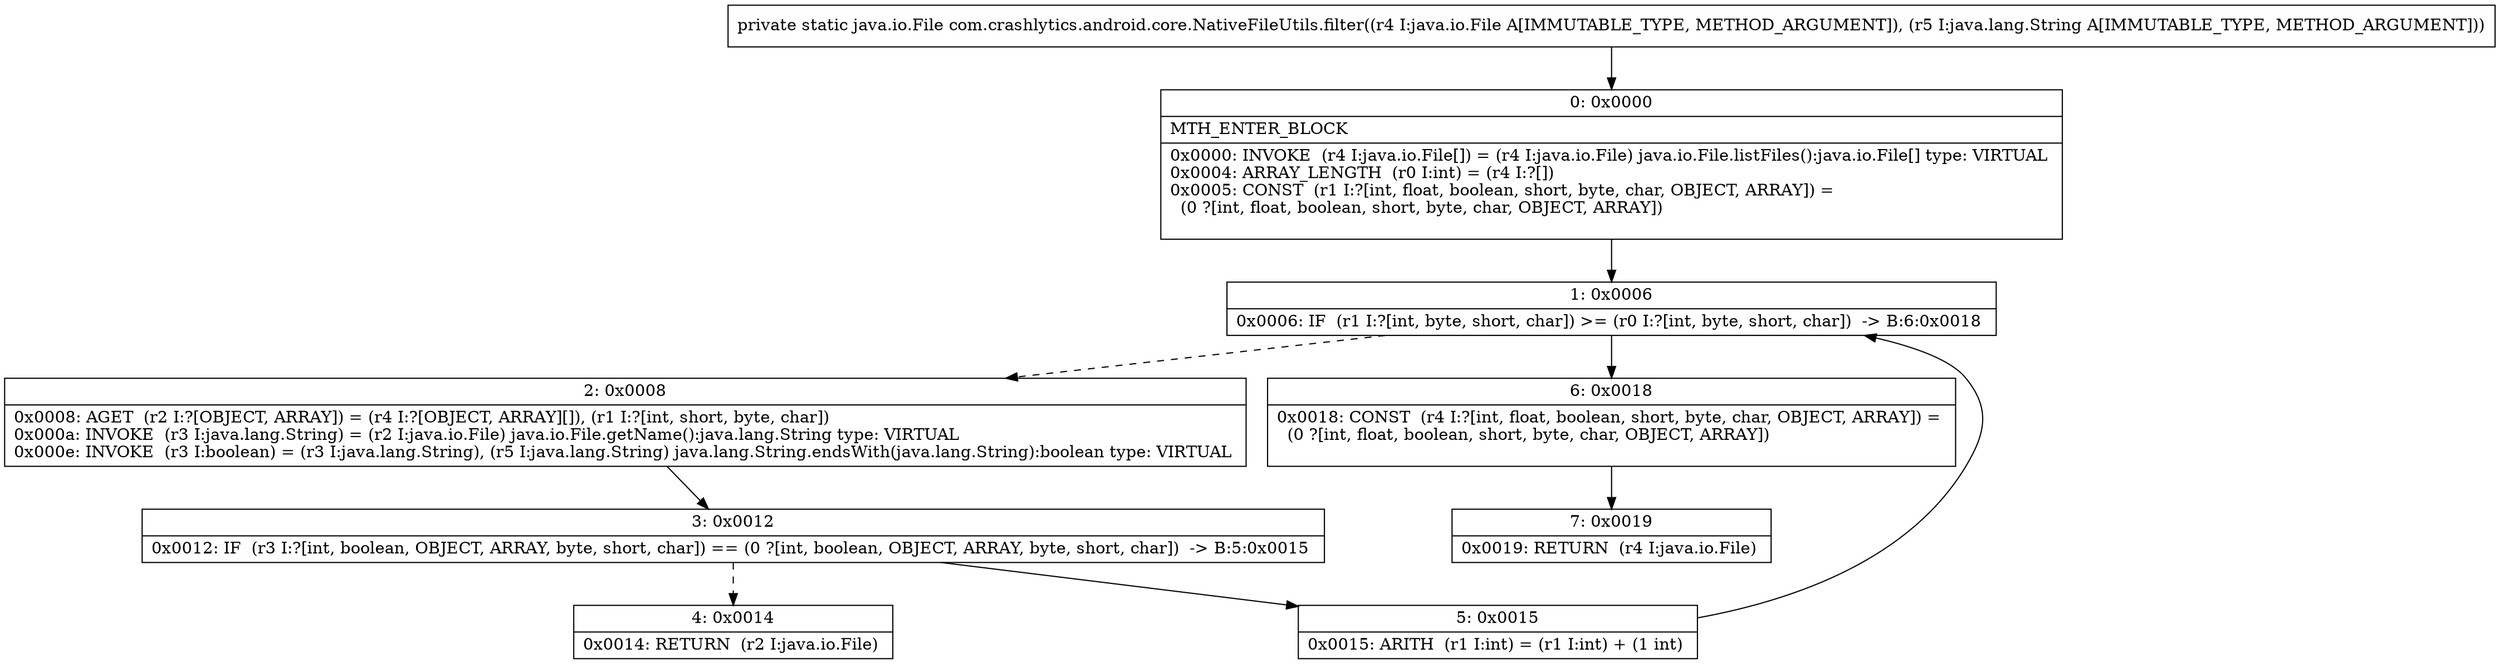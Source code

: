 digraph "CFG forcom.crashlytics.android.core.NativeFileUtils.filter(Ljava\/io\/File;Ljava\/lang\/String;)Ljava\/io\/File;" {
Node_0 [shape=record,label="{0\:\ 0x0000|MTH_ENTER_BLOCK\l|0x0000: INVOKE  (r4 I:java.io.File[]) = (r4 I:java.io.File) java.io.File.listFiles():java.io.File[] type: VIRTUAL \l0x0004: ARRAY_LENGTH  (r0 I:int) = (r4 I:?[]) \l0x0005: CONST  (r1 I:?[int, float, boolean, short, byte, char, OBJECT, ARRAY]) = \l  (0 ?[int, float, boolean, short, byte, char, OBJECT, ARRAY])\l \l}"];
Node_1 [shape=record,label="{1\:\ 0x0006|0x0006: IF  (r1 I:?[int, byte, short, char]) \>= (r0 I:?[int, byte, short, char])  \-\> B:6:0x0018 \l}"];
Node_2 [shape=record,label="{2\:\ 0x0008|0x0008: AGET  (r2 I:?[OBJECT, ARRAY]) = (r4 I:?[OBJECT, ARRAY][]), (r1 I:?[int, short, byte, char]) \l0x000a: INVOKE  (r3 I:java.lang.String) = (r2 I:java.io.File) java.io.File.getName():java.lang.String type: VIRTUAL \l0x000e: INVOKE  (r3 I:boolean) = (r3 I:java.lang.String), (r5 I:java.lang.String) java.lang.String.endsWith(java.lang.String):boolean type: VIRTUAL \l}"];
Node_3 [shape=record,label="{3\:\ 0x0012|0x0012: IF  (r3 I:?[int, boolean, OBJECT, ARRAY, byte, short, char]) == (0 ?[int, boolean, OBJECT, ARRAY, byte, short, char])  \-\> B:5:0x0015 \l}"];
Node_4 [shape=record,label="{4\:\ 0x0014|0x0014: RETURN  (r2 I:java.io.File) \l}"];
Node_5 [shape=record,label="{5\:\ 0x0015|0x0015: ARITH  (r1 I:int) = (r1 I:int) + (1 int) \l}"];
Node_6 [shape=record,label="{6\:\ 0x0018|0x0018: CONST  (r4 I:?[int, float, boolean, short, byte, char, OBJECT, ARRAY]) = \l  (0 ?[int, float, boolean, short, byte, char, OBJECT, ARRAY])\l \l}"];
Node_7 [shape=record,label="{7\:\ 0x0019|0x0019: RETURN  (r4 I:java.io.File) \l}"];
MethodNode[shape=record,label="{private static java.io.File com.crashlytics.android.core.NativeFileUtils.filter((r4 I:java.io.File A[IMMUTABLE_TYPE, METHOD_ARGUMENT]), (r5 I:java.lang.String A[IMMUTABLE_TYPE, METHOD_ARGUMENT])) }"];
MethodNode -> Node_0;
Node_0 -> Node_1;
Node_1 -> Node_2[style=dashed];
Node_1 -> Node_6;
Node_2 -> Node_3;
Node_3 -> Node_4[style=dashed];
Node_3 -> Node_5;
Node_5 -> Node_1;
Node_6 -> Node_7;
}

